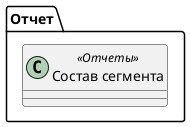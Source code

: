 ﻿@startuml СоставСегмента
'!include templates.wsd
'..\include templates.wsd
class Отчет.СоставСегмента as "Состав сегмента" <<Отчеты>>
{
}
@enduml
